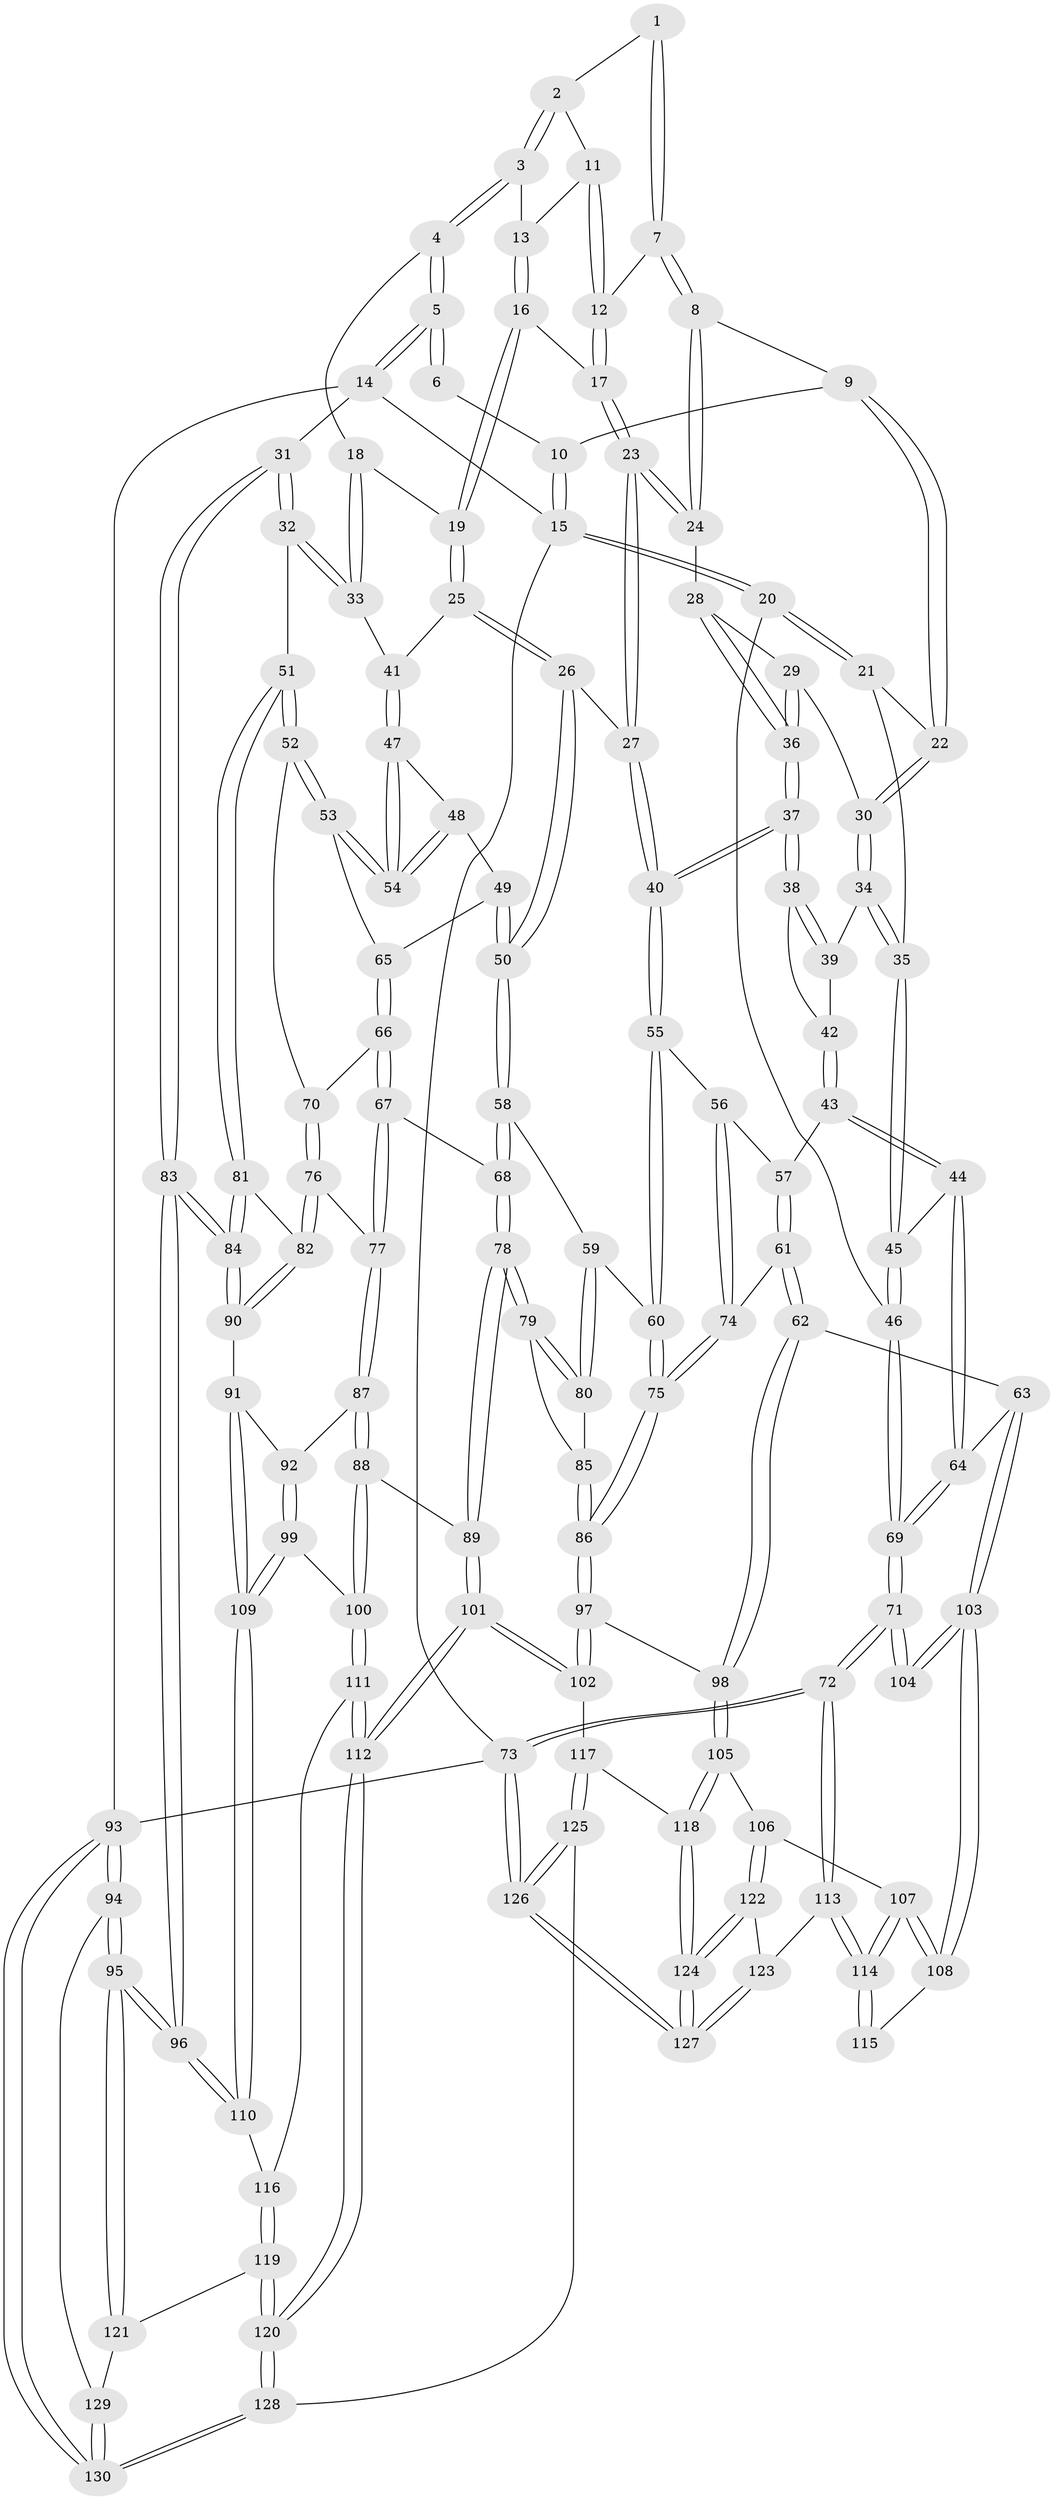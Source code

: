 // coarse degree distribution, {3: 0.0641025641025641, 4: 0.5, 5: 0.32051282051282054, 6: 0.10256410256410256, 2: 0.01282051282051282}
// Generated by graph-tools (version 1.1) at 2025/42/03/06/25 10:42:32]
// undirected, 130 vertices, 322 edges
graph export_dot {
graph [start="1"]
  node [color=gray90,style=filled];
  1 [pos="+0.6007140742027439+0"];
  2 [pos="+0.679775519083125+0.013910991835585113"];
  3 [pos="+0.7706193955328541+0.005038575627578291"];
  4 [pos="+1+0"];
  5 [pos="+1+0"];
  6 [pos="+0.5759595221913844+0"];
  7 [pos="+0.6151124859844235+0.09539397001126607"];
  8 [pos="+0.5341345961238204+0.12459895217949633"];
  9 [pos="+0.3968963541240668+0"];
  10 [pos="+0.40489901009969914+0"];
  11 [pos="+0.6785705026198298+0.027811150776280786"];
  12 [pos="+0.6280381660738208+0.09932403127610799"];
  13 [pos="+0.7327031321153373+0.04166783777872224"];
  14 [pos="+1+0"];
  15 [pos="+0+0"];
  16 [pos="+0.6767350808487035+0.12367180627801713"];
  17 [pos="+0.6611048904520636+0.1169367068145959"];
  18 [pos="+0.9802586926347808+0"];
  19 [pos="+0.7150492024141+0.16659806850395348"];
  20 [pos="+0+0"];
  21 [pos="+0.06951491899696007+0.033424090367106994"];
  22 [pos="+0.3050303168174776+0.11895776357716098"];
  23 [pos="+0.5789707991725991+0.25663600591369534"];
  24 [pos="+0.5216911694898438+0.15853528748199155"];
  25 [pos="+0.7292214925646229+0.21806817835063017"];
  26 [pos="+0.6353807540779133+0.2988155446134607"];
  27 [pos="+0.5958140168101338+0.2921275417981603"];
  28 [pos="+0.4972714555772018+0.17041868476968478"];
  29 [pos="+0.3653058544670818+0.1513782334902094"];
  30 [pos="+0.3051521646253532+0.11990969240730248"];
  31 [pos="+1+0.31540558289926246"];
  32 [pos="+1+0.3557860236321"];
  33 [pos="+0.8489663089375391+0.20279617667655028"];
  34 [pos="+0.2902957653469098+0.15920657131229984"];
  35 [pos="+0.18294491578544378+0.23677962598104496"];
  36 [pos="+0.43236708544173613+0.2711822774531984"];
  37 [pos="+0.4214259804814348+0.32567961716830196"];
  38 [pos="+0.3789009830368896+0.304328691556799"];
  39 [pos="+0.3037097044948384+0.19816905714829552"];
  40 [pos="+0.4520444843949236+0.38221524670938933"];
  41 [pos="+0.7718569143760058+0.23318721396852832"];
  42 [pos="+0.27199060231522865+0.3198948219618095"];
  43 [pos="+0.24053284524265564+0.3402888430804587"];
  44 [pos="+0.15919846240508803+0.3307750871299923"];
  45 [pos="+0.1609496457367474+0.27923097589626483"];
  46 [pos="+0+0"];
  47 [pos="+0.7864237747335767+0.2694097706373339"];
  48 [pos="+0.7689017889874622+0.37350443922980425"];
  49 [pos="+0.7598694773377986+0.3823653823911378"];
  50 [pos="+0.6964201771662266+0.4255782794745616"];
  51 [pos="+1+0.3611616676414832"];
  52 [pos="+0.9955663138260423+0.37092325971460943"];
  53 [pos="+0.9107514892843848+0.3642981642051052"];
  54 [pos="+0.9076351728107428+0.3632756978327689"];
  55 [pos="+0.4505021522862363+0.3912501427224573"];
  56 [pos="+0.36663891626931994+0.4211466192792416"];
  57 [pos="+0.2690171082570033+0.37084391657812016"];
  58 [pos="+0.6963924198266509+0.42581807454861226"];
  59 [pos="+0.5282734352447265+0.45228936204432385"];
  60 [pos="+0.4649273665979457+0.4195649854979252"];
  61 [pos="+0.24563609112164322+0.5415714221089385"];
  62 [pos="+0.2014803177979984+0.5538455058221821"];
  63 [pos="+0.0760517320077264+0.5264458602908971"];
  64 [pos="+0.024352016688249743+0.48951347030186027"];
  65 [pos="+0.8301371061676838+0.42344392294197347"];
  66 [pos="+0.8052489422004957+0.471878113978217"];
  67 [pos="+0.7938376211068516+0.48678346214505336"];
  68 [pos="+0.7155234406612238+0.4860611117262861"];
  69 [pos="+0+0.4784322933114975"];
  70 [pos="+0.9868011074346074+0.3819772177511936"];
  71 [pos="+0+0.7448138881836388"];
  72 [pos="+0+0.9189380574211142"];
  73 [pos="+0+1"];
  74 [pos="+0.2563032745380945+0.5401748257736817"];
  75 [pos="+0.42807630717052936+0.6173159224041639"];
  76 [pos="+0.8846642788950361+0.5273380616939708"];
  77 [pos="+0.8748105794058174+0.5285198079229309"];
  78 [pos="+0.6808211505399715+0.5913628887584615"];
  79 [pos="+0.6767796917145209+0.5902552212085057"];
  80 [pos="+0.5586657815258393+0.5050388678744444"];
  81 [pos="+0.9733730074298298+0.5502177973012654"];
  82 [pos="+0.8859942308489+0.5290766586475161"];
  83 [pos="+1+0.7563878573812257"];
  84 [pos="+1+0.662695562778825"];
  85 [pos="+0.5055328082437761+0.6027114789361162"];
  86 [pos="+0.4350936892233493+0.6302584519745515"];
  87 [pos="+0.7947651872733635+0.6332776411832528"];
  88 [pos="+0.7336011408352954+0.6359333938775049"];
  89 [pos="+0.6898449857977621+0.6154399879836284"];
  90 [pos="+0.9465159982782682+0.6474427907236078"];
  91 [pos="+0.8968166332049926+0.6668013751327087"];
  92 [pos="+0.8042930530545785+0.6382998874444219"];
  93 [pos="+1+1"];
  94 [pos="+1+0.9271217187660173"];
  95 [pos="+1+0.846730856062939"];
  96 [pos="+1+0.8242555747048731"];
  97 [pos="+0.4360074350528476+0.6718121962509802"];
  98 [pos="+0.2699137056015803+0.7335706818908408"];
  99 [pos="+0.8383532550443579+0.7535414299381495"];
  100 [pos="+0.7516754297271946+0.6925259724154533"];
  101 [pos="+0.5721195155132527+0.793633278033324"];
  102 [pos="+0.48168888536216237+0.7449299679694985"];
  103 [pos="+0.10511496198407878+0.7065758792938608"];
  104 [pos="+0.0390732766182188+0.7340418053147957"];
  105 [pos="+0.2689594661370278+0.7357396258260437"];
  106 [pos="+0.18318464284295033+0.7971238713764047"];
  107 [pos="+0.12895415633094343+0.766942178345971"];
  108 [pos="+0.10869839075384675+0.716073380790444"];
  109 [pos="+0.8598683209338764+0.7811562464507504"];
  110 [pos="+0.8609729295088361+0.7954637239772555"];
  111 [pos="+0.7548233074234892+0.7973171833501312"];
  112 [pos="+0.6116602201212068+0.8817749240281673"];
  113 [pos="+0+0.8637110041213151"];
  114 [pos="+0+0.8551215593458259"];
  115 [pos="+0.03074069369187076+0.757228323339175"];
  116 [pos="+0.8505792837873355+0.8056112458233324"];
  117 [pos="+0.3684371006675814+0.8460565438353963"];
  118 [pos="+0.3486127255621852+0.8430290042068623"];
  119 [pos="+0.8495273206660557+0.8227640701564191"];
  120 [pos="+0.6174173389580737+1"];
  121 [pos="+0.870185846387864+0.8864840469019528"];
  122 [pos="+0.19558049930723403+0.8993257669421211"];
  123 [pos="+0.017486459798479514+0.8811477636978351"];
  124 [pos="+0.21275762815806598+0.932228167528203"];
  125 [pos="+0.5077904332518527+1"];
  126 [pos="+0.2498279768288661+1"];
  127 [pos="+0.22202686016567535+1"];
  128 [pos="+0.612638810943018+1"];
  129 [pos="+0.8670408552087291+0.9516151220408396"];
  130 [pos="+0.6349273957721185+1"];
  1 -- 2;
  1 -- 7;
  1 -- 7;
  2 -- 3;
  2 -- 3;
  2 -- 11;
  3 -- 4;
  3 -- 4;
  3 -- 13;
  4 -- 5;
  4 -- 5;
  4 -- 18;
  5 -- 6;
  5 -- 6;
  5 -- 14;
  5 -- 14;
  6 -- 10;
  7 -- 8;
  7 -- 8;
  7 -- 12;
  8 -- 9;
  8 -- 24;
  8 -- 24;
  9 -- 10;
  9 -- 22;
  9 -- 22;
  10 -- 15;
  10 -- 15;
  11 -- 12;
  11 -- 12;
  11 -- 13;
  12 -- 17;
  12 -- 17;
  13 -- 16;
  13 -- 16;
  14 -- 15;
  14 -- 31;
  14 -- 93;
  15 -- 20;
  15 -- 20;
  15 -- 73;
  16 -- 17;
  16 -- 19;
  16 -- 19;
  17 -- 23;
  17 -- 23;
  18 -- 19;
  18 -- 33;
  18 -- 33;
  19 -- 25;
  19 -- 25;
  20 -- 21;
  20 -- 21;
  20 -- 46;
  21 -- 22;
  21 -- 35;
  22 -- 30;
  22 -- 30;
  23 -- 24;
  23 -- 24;
  23 -- 27;
  23 -- 27;
  24 -- 28;
  25 -- 26;
  25 -- 26;
  25 -- 41;
  26 -- 27;
  26 -- 50;
  26 -- 50;
  27 -- 40;
  27 -- 40;
  28 -- 29;
  28 -- 36;
  28 -- 36;
  29 -- 30;
  29 -- 36;
  29 -- 36;
  30 -- 34;
  30 -- 34;
  31 -- 32;
  31 -- 32;
  31 -- 83;
  31 -- 83;
  32 -- 33;
  32 -- 33;
  32 -- 51;
  33 -- 41;
  34 -- 35;
  34 -- 35;
  34 -- 39;
  35 -- 45;
  35 -- 45;
  36 -- 37;
  36 -- 37;
  37 -- 38;
  37 -- 38;
  37 -- 40;
  37 -- 40;
  38 -- 39;
  38 -- 39;
  38 -- 42;
  39 -- 42;
  40 -- 55;
  40 -- 55;
  41 -- 47;
  41 -- 47;
  42 -- 43;
  42 -- 43;
  43 -- 44;
  43 -- 44;
  43 -- 57;
  44 -- 45;
  44 -- 64;
  44 -- 64;
  45 -- 46;
  45 -- 46;
  46 -- 69;
  46 -- 69;
  47 -- 48;
  47 -- 54;
  47 -- 54;
  48 -- 49;
  48 -- 54;
  48 -- 54;
  49 -- 50;
  49 -- 50;
  49 -- 65;
  50 -- 58;
  50 -- 58;
  51 -- 52;
  51 -- 52;
  51 -- 81;
  51 -- 81;
  52 -- 53;
  52 -- 53;
  52 -- 70;
  53 -- 54;
  53 -- 54;
  53 -- 65;
  55 -- 56;
  55 -- 60;
  55 -- 60;
  56 -- 57;
  56 -- 74;
  56 -- 74;
  57 -- 61;
  57 -- 61;
  58 -- 59;
  58 -- 68;
  58 -- 68;
  59 -- 60;
  59 -- 80;
  59 -- 80;
  60 -- 75;
  60 -- 75;
  61 -- 62;
  61 -- 62;
  61 -- 74;
  62 -- 63;
  62 -- 98;
  62 -- 98;
  63 -- 64;
  63 -- 103;
  63 -- 103;
  64 -- 69;
  64 -- 69;
  65 -- 66;
  65 -- 66;
  66 -- 67;
  66 -- 67;
  66 -- 70;
  67 -- 68;
  67 -- 77;
  67 -- 77;
  68 -- 78;
  68 -- 78;
  69 -- 71;
  69 -- 71;
  70 -- 76;
  70 -- 76;
  71 -- 72;
  71 -- 72;
  71 -- 104;
  71 -- 104;
  72 -- 73;
  72 -- 73;
  72 -- 113;
  72 -- 113;
  73 -- 126;
  73 -- 126;
  73 -- 93;
  74 -- 75;
  74 -- 75;
  75 -- 86;
  75 -- 86;
  76 -- 77;
  76 -- 82;
  76 -- 82;
  77 -- 87;
  77 -- 87;
  78 -- 79;
  78 -- 79;
  78 -- 89;
  78 -- 89;
  79 -- 80;
  79 -- 80;
  79 -- 85;
  80 -- 85;
  81 -- 82;
  81 -- 84;
  81 -- 84;
  82 -- 90;
  82 -- 90;
  83 -- 84;
  83 -- 84;
  83 -- 96;
  83 -- 96;
  84 -- 90;
  84 -- 90;
  85 -- 86;
  85 -- 86;
  86 -- 97;
  86 -- 97;
  87 -- 88;
  87 -- 88;
  87 -- 92;
  88 -- 89;
  88 -- 100;
  88 -- 100;
  89 -- 101;
  89 -- 101;
  90 -- 91;
  91 -- 92;
  91 -- 109;
  91 -- 109;
  92 -- 99;
  92 -- 99;
  93 -- 94;
  93 -- 94;
  93 -- 130;
  93 -- 130;
  94 -- 95;
  94 -- 95;
  94 -- 129;
  95 -- 96;
  95 -- 96;
  95 -- 121;
  95 -- 121;
  96 -- 110;
  96 -- 110;
  97 -- 98;
  97 -- 102;
  97 -- 102;
  98 -- 105;
  98 -- 105;
  99 -- 100;
  99 -- 109;
  99 -- 109;
  100 -- 111;
  100 -- 111;
  101 -- 102;
  101 -- 102;
  101 -- 112;
  101 -- 112;
  102 -- 117;
  103 -- 104;
  103 -- 104;
  103 -- 108;
  103 -- 108;
  105 -- 106;
  105 -- 118;
  105 -- 118;
  106 -- 107;
  106 -- 122;
  106 -- 122;
  107 -- 108;
  107 -- 108;
  107 -- 114;
  107 -- 114;
  108 -- 115;
  109 -- 110;
  109 -- 110;
  110 -- 116;
  111 -- 112;
  111 -- 112;
  111 -- 116;
  112 -- 120;
  112 -- 120;
  113 -- 114;
  113 -- 114;
  113 -- 123;
  114 -- 115;
  114 -- 115;
  116 -- 119;
  116 -- 119;
  117 -- 118;
  117 -- 125;
  117 -- 125;
  118 -- 124;
  118 -- 124;
  119 -- 120;
  119 -- 120;
  119 -- 121;
  120 -- 128;
  120 -- 128;
  121 -- 129;
  122 -- 123;
  122 -- 124;
  122 -- 124;
  123 -- 127;
  123 -- 127;
  124 -- 127;
  124 -- 127;
  125 -- 126;
  125 -- 126;
  125 -- 128;
  126 -- 127;
  126 -- 127;
  128 -- 130;
  128 -- 130;
  129 -- 130;
  129 -- 130;
}
